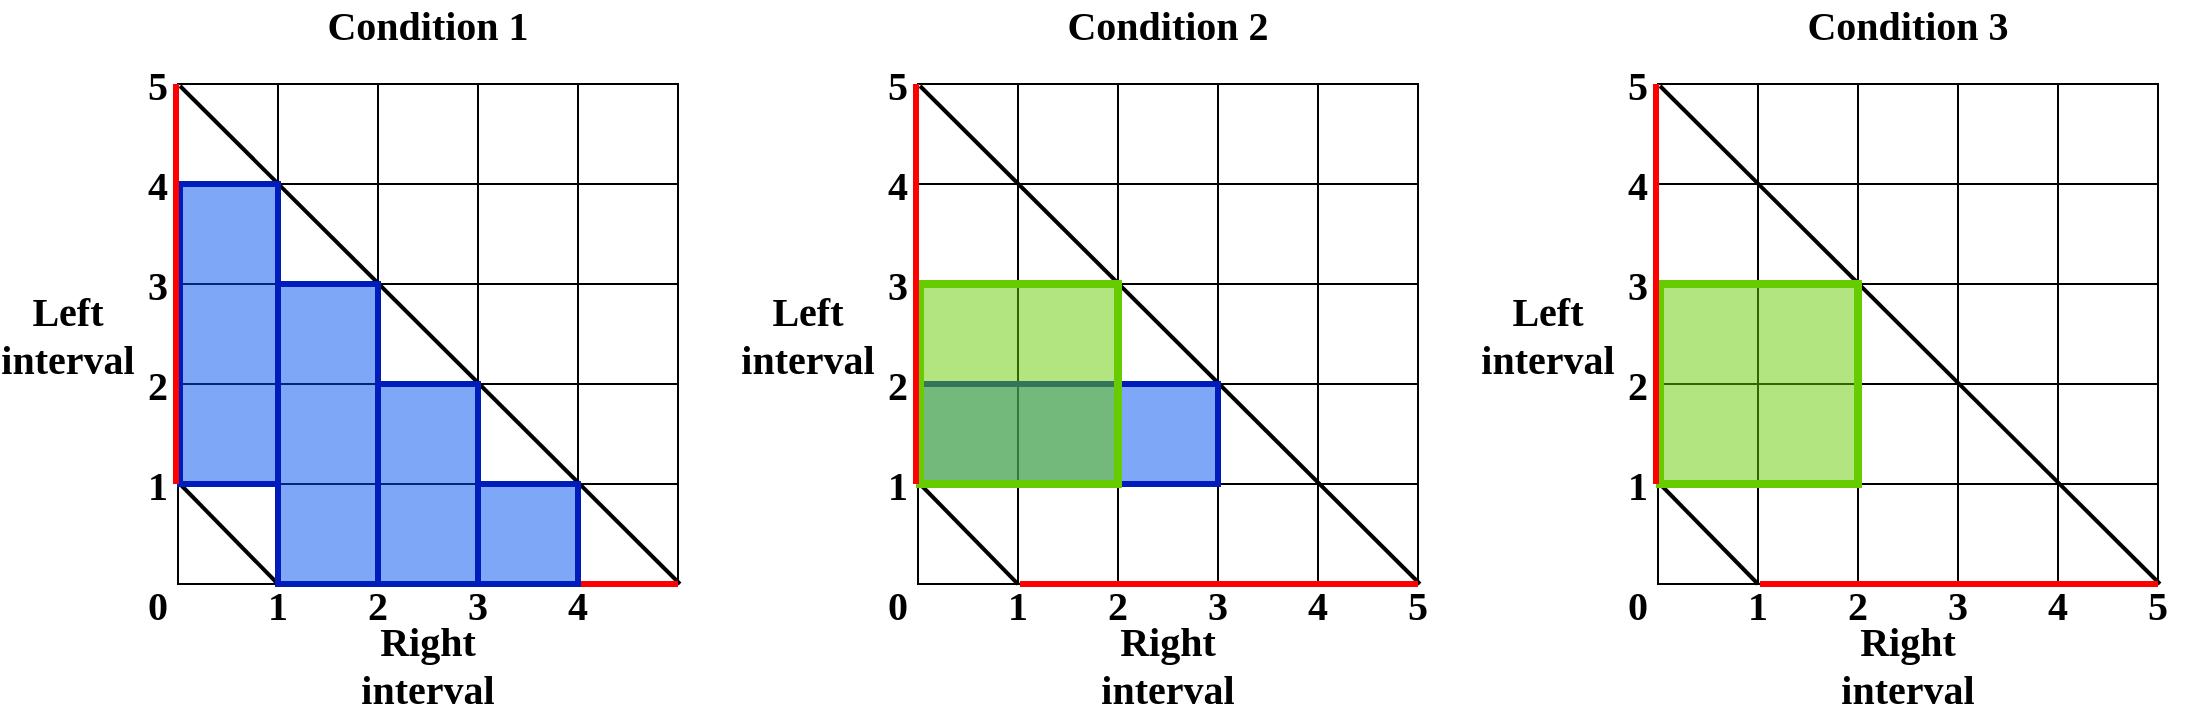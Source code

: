 <mxfile version="14.6.7" type="device"><diagram id="69bF4YYgr3_AeJZpTgYR" name="Page-1"><mxGraphModel dx="1695" dy="393" grid="1" gridSize="10" guides="1" tooltips="1" connect="1" arrows="1" fold="1" page="1" pageScale="1" pageWidth="827" pageHeight="1169" math="0" shadow="0"><root><mxCell id="0"/><mxCell id="1" parent="0"/><mxCell id="L_1iUEADIQfFnMXPriS--51" value="&lt;font style=&quot;font-size: 20px;&quot;&gt;&lt;b style=&quot;font-size: 20px;&quot;&gt;4&lt;/b&gt;&lt;/font&gt;" style="text;html=1;strokeColor=none;fillColor=none;align=center;verticalAlign=middle;whiteSpace=wrap;rounded=0;fontSize=20;fontFamily=Times New Roman;" parent="1" vertex="1"><mxGeometry x="260" y="360" width="40" height="20" as="geometry"/></mxCell><mxCell id="L_1iUEADIQfFnMXPriS--52" value="&lt;font style=&quot;font-size: 20px;&quot;&gt;&lt;b style=&quot;font-size: 20px;&quot;&gt;3&lt;/b&gt;&lt;/font&gt;" style="text;html=1;strokeColor=none;fillColor=none;align=center;verticalAlign=middle;whiteSpace=wrap;rounded=0;fontSize=20;fontFamily=Times New Roman;" parent="1" vertex="1"><mxGeometry x="210" y="360" width="40" height="20" as="geometry"/></mxCell><mxCell id="L_1iUEADIQfFnMXPriS--53" value="&lt;font style=&quot;font-size: 20px;&quot;&gt;&lt;b style=&quot;font-size: 20px;&quot;&gt;5&lt;/b&gt;&lt;/font&gt;" style="text;html=1;strokeColor=none;fillColor=none;align=center;verticalAlign=middle;whiteSpace=wrap;rounded=0;fontSize=20;fontFamily=Times New Roman;" parent="1" vertex="1"><mxGeometry x="50" y="100" width="40" height="20" as="geometry"/></mxCell><mxCell id="L_1iUEADIQfFnMXPriS--54" value="&lt;font style=&quot;font-size: 20px;&quot;&gt;&lt;b style=&quot;font-size: 20px;&quot;&gt;1&lt;/b&gt;&lt;/font&gt;" style="text;html=1;strokeColor=none;fillColor=none;align=center;verticalAlign=middle;whiteSpace=wrap;rounded=0;fontSize=20;fontFamily=Times New Roman;" parent="1" vertex="1"><mxGeometry x="110" y="360" width="40" height="20" as="geometry"/></mxCell><mxCell id="L_1iUEADIQfFnMXPriS--55" value="&lt;font style=&quot;font-size: 20px;&quot;&gt;&lt;b style=&quot;font-size: 20px;&quot;&gt;3&lt;/b&gt;&lt;/font&gt;" style="text;html=1;strokeColor=none;fillColor=none;align=center;verticalAlign=middle;whiteSpace=wrap;rounded=0;fontSize=20;fontFamily=Times New Roman;" parent="1" vertex="1"><mxGeometry x="50" y="200" width="40" height="20" as="geometry"/></mxCell><mxCell id="L_1iUEADIQfFnMXPriS--56" value="&lt;font style=&quot;font-size: 20px;&quot;&gt;&lt;b style=&quot;font-size: 20px;&quot;&gt;2&lt;/b&gt;&lt;/font&gt;" style="text;html=1;strokeColor=none;fillColor=none;align=center;verticalAlign=middle;whiteSpace=wrap;rounded=0;fontSize=20;fontFamily=Times New Roman;" parent="1" vertex="1"><mxGeometry x="50" y="250" width="40" height="20" as="geometry"/></mxCell><mxCell id="L_1iUEADIQfFnMXPriS--57" value="&lt;font style=&quot;font-size: 20px;&quot;&gt;&lt;b style=&quot;font-size: 20px;&quot;&gt;1&lt;/b&gt;&lt;/font&gt;" style="text;html=1;strokeColor=none;fillColor=none;align=center;verticalAlign=middle;whiteSpace=wrap;rounded=0;fontSize=20;fontFamily=Times New Roman;" parent="1" vertex="1"><mxGeometry x="50" y="300" width="40" height="20" as="geometry"/></mxCell><mxCell id="L_1iUEADIQfFnMXPriS--58" value="" style="shape=table;html=1;whiteSpace=wrap;startSize=0;container=1;collapsible=0;childLayout=tableLayout;fontSize=20;fontFamily=Times New Roman;" parent="1" vertex="1"><mxGeometry x="80" y="110" width="250" height="250" as="geometry"/></mxCell><mxCell id="bcIxT98lKln3SvgUtMgR-1" style="shape=partialRectangle;html=1;whiteSpace=wrap;collapsible=0;dropTarget=0;pointerEvents=0;fillColor=none;top=0;left=0;bottom=0;right=0;points=[[0,0.5],[1,0.5]];portConstraint=eastwest;fontSize=20;fontFamily=Times New Roman;" parent="L_1iUEADIQfFnMXPriS--58" vertex="1"><mxGeometry width="250" height="50" as="geometry"/></mxCell><mxCell id="bcIxT98lKln3SvgUtMgR-2" style="shape=partialRectangle;html=1;whiteSpace=wrap;connectable=0;overflow=hidden;fillColor=none;top=0;left=0;bottom=0;right=0;fontSize=20;fontFamily=Times New Roman;" parent="bcIxT98lKln3SvgUtMgR-1" vertex="1"><mxGeometry width="50" height="50" as="geometry"/></mxCell><mxCell id="bcIxT98lKln3SvgUtMgR-3" style="shape=partialRectangle;html=1;whiteSpace=wrap;connectable=0;overflow=hidden;fillColor=none;top=0;left=0;bottom=0;right=0;fontSize=20;fontFamily=Times New Roman;" parent="bcIxT98lKln3SvgUtMgR-1" vertex="1"><mxGeometry x="50" width="50" height="50" as="geometry"/></mxCell><mxCell id="bcIxT98lKln3SvgUtMgR-4" style="shape=partialRectangle;html=1;whiteSpace=wrap;connectable=0;overflow=hidden;fillColor=none;top=0;left=0;bottom=0;right=0;fontSize=20;fontFamily=Times New Roman;" parent="bcIxT98lKln3SvgUtMgR-1" vertex="1"><mxGeometry x="100" width="50" height="50" as="geometry"/></mxCell><mxCell id="bcIxT98lKln3SvgUtMgR-5" style="shape=partialRectangle;html=1;whiteSpace=wrap;connectable=0;overflow=hidden;fillColor=none;top=0;left=0;bottom=0;right=0;fontSize=20;fontFamily=Times New Roman;" parent="bcIxT98lKln3SvgUtMgR-1" vertex="1"><mxGeometry x="150" width="50" height="50" as="geometry"/></mxCell><mxCell id="bcIxT98lKln3SvgUtMgR-6" style="shape=partialRectangle;html=1;whiteSpace=wrap;connectable=0;overflow=hidden;fillColor=none;top=0;left=0;bottom=0;right=0;fontSize=20;fontFamily=Times New Roman;" parent="bcIxT98lKln3SvgUtMgR-1" vertex="1"><mxGeometry x="200" width="50" height="50" as="geometry"/></mxCell><mxCell id="L_1iUEADIQfFnMXPriS--59" style="shape=partialRectangle;html=1;whiteSpace=wrap;collapsible=0;dropTarget=0;pointerEvents=0;fillColor=none;top=0;left=0;bottom=0;right=0;points=[[0,0.5],[1,0.5]];portConstraint=eastwest;fontSize=20;fontFamily=Times New Roman;" parent="L_1iUEADIQfFnMXPriS--58" vertex="1"><mxGeometry y="50" width="250" height="50" as="geometry"/></mxCell><mxCell id="L_1iUEADIQfFnMXPriS--60" style="shape=partialRectangle;html=1;whiteSpace=wrap;connectable=0;overflow=hidden;fillColor=none;top=0;left=0;bottom=0;right=0;fontSize=20;fontFamily=Times New Roman;" parent="L_1iUEADIQfFnMXPriS--59" vertex="1"><mxGeometry width="50" height="50" as="geometry"/></mxCell><mxCell id="L_1iUEADIQfFnMXPriS--61" style="shape=partialRectangle;html=1;whiteSpace=wrap;connectable=0;overflow=hidden;fillColor=none;top=0;left=0;bottom=0;right=0;fontSize=20;fontFamily=Times New Roman;" parent="L_1iUEADIQfFnMXPriS--59" vertex="1"><mxGeometry x="50" width="50" height="50" as="geometry"/></mxCell><mxCell id="L_1iUEADIQfFnMXPriS--62" style="shape=partialRectangle;html=1;whiteSpace=wrap;connectable=0;overflow=hidden;fillColor=none;top=0;left=0;bottom=0;right=0;fontSize=20;fontFamily=Times New Roman;" parent="L_1iUEADIQfFnMXPriS--59" vertex="1"><mxGeometry x="100" width="50" height="50" as="geometry"/></mxCell><mxCell id="L_1iUEADIQfFnMXPriS--63" style="shape=partialRectangle;html=1;whiteSpace=wrap;connectable=0;overflow=hidden;fillColor=none;top=0;left=0;bottom=0;right=0;fontSize=20;fontFamily=Times New Roman;" parent="L_1iUEADIQfFnMXPriS--59" vertex="1"><mxGeometry x="150" width="50" height="50" as="geometry"/></mxCell><mxCell id="bcIxT98lKln3SvgUtMgR-7" style="shape=partialRectangle;html=1;whiteSpace=wrap;connectable=0;overflow=hidden;fillColor=none;top=0;left=0;bottom=0;right=0;fontSize=20;fontFamily=Times New Roman;" parent="L_1iUEADIQfFnMXPriS--59" vertex="1"><mxGeometry x="200" width="50" height="50" as="geometry"/></mxCell><mxCell id="L_1iUEADIQfFnMXPriS--64" style="shape=partialRectangle;html=1;whiteSpace=wrap;collapsible=0;dropTarget=0;pointerEvents=0;fillColor=none;top=0;left=0;bottom=0;right=0;points=[[0,0.5],[1,0.5]];portConstraint=eastwest;fontSize=20;fontFamily=Times New Roman;" parent="L_1iUEADIQfFnMXPriS--58" vertex="1"><mxGeometry y="100" width="250" height="50" as="geometry"/></mxCell><mxCell id="L_1iUEADIQfFnMXPriS--65" style="shape=partialRectangle;html=1;whiteSpace=wrap;connectable=0;overflow=hidden;fillColor=none;top=0;left=0;bottom=0;right=0;fontSize=20;fontFamily=Times New Roman;" parent="L_1iUEADIQfFnMXPriS--64" vertex="1"><mxGeometry width="50" height="50" as="geometry"/></mxCell><mxCell id="L_1iUEADIQfFnMXPriS--66" style="shape=partialRectangle;html=1;whiteSpace=wrap;connectable=0;overflow=hidden;fillColor=none;top=0;left=0;bottom=0;right=0;fontSize=20;fontFamily=Times New Roman;" parent="L_1iUEADIQfFnMXPriS--64" vertex="1"><mxGeometry x="50" width="50" height="50" as="geometry"/></mxCell><mxCell id="L_1iUEADIQfFnMXPriS--67" style="shape=partialRectangle;html=1;whiteSpace=wrap;connectable=0;overflow=hidden;fillColor=none;top=0;left=0;bottom=0;right=0;fontSize=20;fontFamily=Times New Roman;" parent="L_1iUEADIQfFnMXPriS--64" vertex="1"><mxGeometry x="100" width="50" height="50" as="geometry"/></mxCell><mxCell id="L_1iUEADIQfFnMXPriS--68" style="shape=partialRectangle;html=1;whiteSpace=wrap;connectable=0;overflow=hidden;fillColor=none;top=0;left=0;bottom=0;right=0;fontSize=20;fontFamily=Times New Roman;" parent="L_1iUEADIQfFnMXPriS--64" vertex="1"><mxGeometry x="150" width="50" height="50" as="geometry"/></mxCell><mxCell id="bcIxT98lKln3SvgUtMgR-8" style="shape=partialRectangle;html=1;whiteSpace=wrap;connectable=0;overflow=hidden;fillColor=none;top=0;left=0;bottom=0;right=0;fontSize=20;fontFamily=Times New Roman;" parent="L_1iUEADIQfFnMXPriS--64" vertex="1"><mxGeometry x="200" width="50" height="50" as="geometry"/></mxCell><mxCell id="L_1iUEADIQfFnMXPriS--69" value="" style="shape=partialRectangle;html=1;whiteSpace=wrap;collapsible=0;dropTarget=0;pointerEvents=0;fillColor=none;top=0;left=0;bottom=0;right=0;points=[[0,0.5],[1,0.5]];portConstraint=eastwest;fontSize=20;fontFamily=Times New Roman;" parent="L_1iUEADIQfFnMXPriS--58" vertex="1"><mxGeometry y="150" width="250" height="50" as="geometry"/></mxCell><mxCell id="L_1iUEADIQfFnMXPriS--70" value="" style="shape=partialRectangle;html=1;whiteSpace=wrap;connectable=0;overflow=hidden;fillColor=none;top=0;left=0;bottom=0;right=0;fontSize=20;fontFamily=Times New Roman;" parent="L_1iUEADIQfFnMXPriS--69" vertex="1"><mxGeometry width="50" height="50" as="geometry"/></mxCell><mxCell id="L_1iUEADIQfFnMXPriS--71" value="" style="shape=partialRectangle;html=1;whiteSpace=wrap;connectable=0;overflow=hidden;fillColor=none;top=0;left=0;bottom=0;right=0;fontSize=20;fontFamily=Times New Roman;" parent="L_1iUEADIQfFnMXPriS--69" vertex="1"><mxGeometry x="50" width="50" height="50" as="geometry"/></mxCell><mxCell id="L_1iUEADIQfFnMXPriS--72" style="shape=partialRectangle;html=1;whiteSpace=wrap;connectable=0;overflow=hidden;fillColor=none;top=0;left=0;bottom=0;right=0;fontSize=20;fontFamily=Times New Roman;" parent="L_1iUEADIQfFnMXPriS--69" vertex="1"><mxGeometry x="100" width="50" height="50" as="geometry"/></mxCell><mxCell id="L_1iUEADIQfFnMXPriS--73" style="shape=partialRectangle;html=1;whiteSpace=wrap;connectable=0;overflow=hidden;fillColor=none;top=0;left=0;bottom=0;right=0;fontSize=20;fontFamily=Times New Roman;" parent="L_1iUEADIQfFnMXPriS--69" vertex="1"><mxGeometry x="150" width="50" height="50" as="geometry"/></mxCell><mxCell id="bcIxT98lKln3SvgUtMgR-9" style="shape=partialRectangle;html=1;whiteSpace=wrap;connectable=0;overflow=hidden;fillColor=none;top=0;left=0;bottom=0;right=0;fontSize=20;fontFamily=Times New Roman;" parent="L_1iUEADIQfFnMXPriS--69" vertex="1"><mxGeometry x="200" width="50" height="50" as="geometry"/></mxCell><mxCell id="L_1iUEADIQfFnMXPriS--74" value="" style="shape=partialRectangle;html=1;whiteSpace=wrap;collapsible=0;dropTarget=0;pointerEvents=0;fillColor=none;top=0;left=0;bottom=0;right=0;points=[[0,0.5],[1,0.5]];portConstraint=eastwest;fontSize=20;fontFamily=Times New Roman;" parent="L_1iUEADIQfFnMXPriS--58" vertex="1"><mxGeometry y="200" width="250" height="50" as="geometry"/></mxCell><mxCell id="L_1iUEADIQfFnMXPriS--75" value="" style="shape=partialRectangle;html=1;whiteSpace=wrap;connectable=0;overflow=hidden;fillColor=none;top=0;left=0;bottom=0;right=0;fontSize=20;fontFamily=Times New Roman;" parent="L_1iUEADIQfFnMXPriS--74" vertex="1"><mxGeometry width="50" height="50" as="geometry"/></mxCell><mxCell id="L_1iUEADIQfFnMXPriS--76" value="" style="shape=partialRectangle;html=1;whiteSpace=wrap;connectable=0;overflow=hidden;fillColor=none;top=0;left=0;bottom=0;right=0;fontSize=20;fontFamily=Times New Roman;" parent="L_1iUEADIQfFnMXPriS--74" vertex="1"><mxGeometry x="50" width="50" height="50" as="geometry"/></mxCell><mxCell id="L_1iUEADIQfFnMXPriS--77" style="shape=partialRectangle;html=1;whiteSpace=wrap;connectable=0;overflow=hidden;fillColor=none;top=0;left=0;bottom=0;right=0;fontSize=20;fontFamily=Times New Roman;" parent="L_1iUEADIQfFnMXPriS--74" vertex="1"><mxGeometry x="100" width="50" height="50" as="geometry"/></mxCell><mxCell id="L_1iUEADIQfFnMXPriS--78" style="shape=partialRectangle;html=1;whiteSpace=wrap;connectable=0;overflow=hidden;fillColor=none;top=0;left=0;bottom=0;right=0;fontSize=20;fontFamily=Times New Roman;" parent="L_1iUEADIQfFnMXPriS--74" vertex="1"><mxGeometry x="150" width="50" height="50" as="geometry"/></mxCell><mxCell id="bcIxT98lKln3SvgUtMgR-10" style="shape=partialRectangle;html=1;whiteSpace=wrap;connectable=0;overflow=hidden;fillColor=none;top=0;left=0;bottom=0;right=0;fontSize=20;fontFamily=Times New Roman;" parent="L_1iUEADIQfFnMXPriS--74" vertex="1"><mxGeometry x="200" width="50" height="50" as="geometry"/></mxCell><mxCell id="bcIxT98lKln3SvgUtMgR-14" value="" style="endArrow=none;html=1;strokeWidth=2;exitX=0.2;exitY=1;exitDx=0;exitDy=0;exitPerimeter=0;entryX=0.004;entryY=0;entryDx=0;entryDy=0;entryPerimeter=0;fontSize=20;fontFamily=Times New Roman;" parent="L_1iUEADIQfFnMXPriS--58" source="L_1iUEADIQfFnMXPriS--74" target="L_1iUEADIQfFnMXPriS--74" edge="1"><mxGeometry width="50" height="50" relative="1" as="geometry"><mxPoint x="-60" y="150" as="sourcePoint"/><mxPoint y="201" as="targetPoint"/></mxGeometry></mxCell><mxCell id="bcIxT98lKln3SvgUtMgR-15" value="" style="endArrow=none;html=1;strokeWidth=2;exitX=1.004;exitY=1;exitDx=0;exitDy=0;exitPerimeter=0;curved=1;entryX=0.004;entryY=0.02;entryDx=0;entryDy=0;entryPerimeter=0;fontSize=20;fontFamily=Times New Roman;" parent="L_1iUEADIQfFnMXPriS--58" source="L_1iUEADIQfFnMXPriS--74" target="bcIxT98lKln3SvgUtMgR-1" edge="1"><mxGeometry width="50" height="50" relative="1" as="geometry"><mxPoint x="60" y="260" as="sourcePoint"/><mxPoint x="-1" as="targetPoint"/></mxGeometry></mxCell><mxCell id="bcIxT98lKln3SvgUtMgR-17" value="" style="endArrow=none;html=1;strokeWidth=3;entryX=1;entryY=1;entryDx=0;entryDy=0;entryPerimeter=0;fillColor=#e51400;strokeColor=#FF0000;exitX=0.204;exitY=1;exitDx=0;exitDy=0;exitPerimeter=0;fontSize=20;fontFamily=Times New Roman;" parent="L_1iUEADIQfFnMXPriS--58" source="L_1iUEADIQfFnMXPriS--74" target="L_1iUEADIQfFnMXPriS--74" edge="1"><mxGeometry width="50" height="50" relative="1" as="geometry"><mxPoint x="9" y="210" as="sourcePoint"/><mxPoint x="9" y="10" as="targetPoint"/></mxGeometry></mxCell><mxCell id="L_1iUEADIQfFnMXPriS--81" value="&lt;font style=&quot;font-size: 20px;&quot;&gt;&lt;b style=&quot;font-size: 20px;&quot;&gt;4&lt;/b&gt;&lt;/font&gt;" style="text;html=1;strokeColor=none;fillColor=none;align=center;verticalAlign=middle;whiteSpace=wrap;rounded=0;fontSize=20;fontFamily=Times New Roman;" parent="1" vertex="1"><mxGeometry x="50" y="150" width="40" height="20" as="geometry"/></mxCell><mxCell id="L_1iUEADIQfFnMXPriS--82" value="&lt;font style=&quot;font-size: 20px;&quot;&gt;&lt;b style=&quot;font-size: 20px;&quot;&gt;0&lt;/b&gt;&lt;/font&gt;" style="text;html=1;strokeColor=none;fillColor=none;align=center;verticalAlign=middle;whiteSpace=wrap;rounded=0;fontSize=20;fontFamily=Times New Roman;" parent="1" vertex="1"><mxGeometry x="50" y="360" width="40" height="20" as="geometry"/></mxCell><mxCell id="L_1iUEADIQfFnMXPriS--85" value="&lt;font style=&quot;font-size: 20px;&quot;&gt;&lt;b style=&quot;font-size: 20px;&quot;&gt;Left interval&lt;/b&gt;&lt;/font&gt;" style="text;html=1;strokeColor=none;fillColor=none;align=center;verticalAlign=middle;whiteSpace=wrap;rounded=0;fontSize=20;fontFamily=Times New Roman;" parent="1" vertex="1"><mxGeometry y="225" width="50" height="20" as="geometry"/></mxCell><mxCell id="L_1iUEADIQfFnMXPriS--86" value="&lt;font style=&quot;font-size: 20px;&quot;&gt;&lt;b style=&quot;font-size: 20px;&quot;&gt;Right interval&lt;/b&gt;&lt;/font&gt;" style="text;html=1;strokeColor=none;fillColor=none;align=center;verticalAlign=middle;whiteSpace=wrap;rounded=0;fontSize=20;fontFamily=Times New Roman;" parent="1" vertex="1"><mxGeometry x="185" y="390" width="40" height="20" as="geometry"/></mxCell><mxCell id="L_1iUEADIQfFnMXPriS--87" value="&lt;font style=&quot;font-size: 20px;&quot;&gt;&lt;b style=&quot;font-size: 20px;&quot;&gt;Condition 2&lt;br style=&quot;font-size: 20px;&quot;&gt;&lt;/b&gt;&lt;/font&gt;" style="text;html=1;strokeColor=none;fillColor=none;align=center;verticalAlign=middle;whiteSpace=wrap;rounded=0;fontSize=20;fontFamily=Times New Roman;" parent="1" vertex="1"><mxGeometry x="85" y="70" width="240" height="20" as="geometry"/></mxCell><mxCell id="L_1iUEADIQfFnMXPriS--125" value="" style="rounded=0;whiteSpace=wrap;html=1;fontSize=20;fontColor=#ffffff;strokeColor=#001DBC;sketch=0;strokeWidth=3;perimeterSpacing=1;fillOpacity=50;fillColor=#0050ef;fontFamily=Times New Roman;" parent="1" vertex="1"><mxGeometry x="81" y="260" width="149" height="50" as="geometry"/></mxCell><mxCell id="Oma9WWA7Hbg4_ETCBHO0-1" value="" style="rounded=0;whiteSpace=wrap;html=1;fontSize=20;fillColor=#66CC00;strokeColor=#66CC00;glass=0;shadow=0;sketch=0;strokeOpacity=100;fillOpacity=50;strokeWidth=4;fontFamily=Times New Roman;" parent="1" vertex="1"><mxGeometry x="81" y="210" width="99" height="100" as="geometry"/></mxCell><mxCell id="bcIxT98lKln3SvgUtMgR-12" value="&lt;font style=&quot;font-size: 20px;&quot;&gt;&lt;b style=&quot;font-size: 20px;&quot;&gt;5&lt;/b&gt;&lt;/font&gt;" style="text;html=1;strokeColor=none;fillColor=none;align=center;verticalAlign=middle;whiteSpace=wrap;rounded=0;fontSize=20;fontFamily=Times New Roman;" parent="1" vertex="1"><mxGeometry x="310" y="360" width="40" height="20" as="geometry"/></mxCell><mxCell id="bcIxT98lKln3SvgUtMgR-13" value="&lt;font style=&quot;font-size: 20px;&quot;&gt;&lt;b style=&quot;font-size: 20px;&quot;&gt;2&lt;br style=&quot;font-size: 20px;&quot;&gt;&lt;/b&gt;&lt;/font&gt;" style="text;html=1;strokeColor=none;fillColor=none;align=center;verticalAlign=middle;whiteSpace=wrap;rounded=0;fontSize=20;fontFamily=Times New Roman;" parent="1" vertex="1"><mxGeometry x="160" y="360" width="40" height="20" as="geometry"/></mxCell><mxCell id="bcIxT98lKln3SvgUtMgR-16" value="" style="endArrow=none;html=1;strokeWidth=3;entryX=-0.004;entryY=0;entryDx=0;entryDy=0;entryPerimeter=0;fillColor=#e51400;strokeColor=#FF0000;fontSize=20;fontFamily=Times New Roman;" parent="1" target="bcIxT98lKln3SvgUtMgR-1" edge="1"><mxGeometry width="50" height="50" relative="1" as="geometry"><mxPoint x="79" y="310" as="sourcePoint"/><mxPoint x="91" y="320" as="targetPoint"/></mxGeometry></mxCell><mxCell id="bcIxT98lKln3SvgUtMgR-71" value="&lt;font style=&quot;font-size: 20px;&quot;&gt;&lt;b style=&quot;font-size: 20px;&quot;&gt;4&lt;/b&gt;&lt;/font&gt;" style="text;html=1;strokeColor=none;fillColor=none;align=center;verticalAlign=middle;whiteSpace=wrap;rounded=0;fontSize=20;fontFamily=Times New Roman;" parent="1" vertex="1"><mxGeometry x="630" y="360" width="40" height="20" as="geometry"/></mxCell><mxCell id="bcIxT98lKln3SvgUtMgR-72" value="&lt;font style=&quot;font-size: 20px;&quot;&gt;&lt;b style=&quot;font-size: 20px;&quot;&gt;3&lt;/b&gt;&lt;/font&gt;" style="text;html=1;strokeColor=none;fillColor=none;align=center;verticalAlign=middle;whiteSpace=wrap;rounded=0;fontSize=20;fontFamily=Times New Roman;" parent="1" vertex="1"><mxGeometry x="580" y="360" width="40" height="20" as="geometry"/></mxCell><mxCell id="bcIxT98lKln3SvgUtMgR-73" value="&lt;font style=&quot;font-size: 20px;&quot;&gt;&lt;b style=&quot;font-size: 20px;&quot;&gt;5&lt;/b&gt;&lt;/font&gt;" style="text;html=1;strokeColor=none;fillColor=none;align=center;verticalAlign=middle;whiteSpace=wrap;rounded=0;fontSize=20;fontFamily=Times New Roman;" parent="1" vertex="1"><mxGeometry x="420" y="100" width="40" height="20" as="geometry"/></mxCell><mxCell id="bcIxT98lKln3SvgUtMgR-74" value="&lt;font style=&quot;font-size: 20px;&quot;&gt;&lt;b style=&quot;font-size: 20px;&quot;&gt;1&lt;/b&gt;&lt;/font&gt;" style="text;html=1;strokeColor=none;fillColor=none;align=center;verticalAlign=middle;whiteSpace=wrap;rounded=0;fontSize=20;fontFamily=Times New Roman;" parent="1" vertex="1"><mxGeometry x="480" y="360" width="40" height="20" as="geometry"/></mxCell><mxCell id="bcIxT98lKln3SvgUtMgR-75" value="&lt;font style=&quot;font-size: 20px;&quot;&gt;&lt;b style=&quot;font-size: 20px;&quot;&gt;3&lt;/b&gt;&lt;/font&gt;" style="text;html=1;strokeColor=none;fillColor=none;align=center;verticalAlign=middle;whiteSpace=wrap;rounded=0;fontSize=20;fontFamily=Times New Roman;" parent="1" vertex="1"><mxGeometry x="420" y="200" width="40" height="20" as="geometry"/></mxCell><mxCell id="bcIxT98lKln3SvgUtMgR-76" value="&lt;font style=&quot;font-size: 20px;&quot;&gt;&lt;b style=&quot;font-size: 20px;&quot;&gt;2&lt;/b&gt;&lt;/font&gt;" style="text;html=1;strokeColor=none;fillColor=none;align=center;verticalAlign=middle;whiteSpace=wrap;rounded=0;fontSize=20;fontFamily=Times New Roman;" parent="1" vertex="1"><mxGeometry x="420" y="250" width="40" height="20" as="geometry"/></mxCell><mxCell id="bcIxT98lKln3SvgUtMgR-77" value="&lt;font style=&quot;font-size: 20px;&quot;&gt;&lt;b style=&quot;font-size: 20px;&quot;&gt;1&lt;/b&gt;&lt;/font&gt;" style="text;html=1;strokeColor=none;fillColor=none;align=center;verticalAlign=middle;whiteSpace=wrap;rounded=0;fontSize=20;fontFamily=Times New Roman;" parent="1" vertex="1"><mxGeometry x="420" y="300" width="40" height="20" as="geometry"/></mxCell><mxCell id="bcIxT98lKln3SvgUtMgR-78" value="" style="shape=table;html=1;whiteSpace=wrap;startSize=0;container=1;collapsible=0;childLayout=tableLayout;fontSize=20;fontFamily=Times New Roman;" parent="1" vertex="1"><mxGeometry x="450" y="110" width="250" height="250" as="geometry"/></mxCell><mxCell id="bcIxT98lKln3SvgUtMgR-79" style="shape=partialRectangle;html=1;whiteSpace=wrap;collapsible=0;dropTarget=0;pointerEvents=0;fillColor=none;top=0;left=0;bottom=0;right=0;points=[[0,0.5],[1,0.5]];portConstraint=eastwest;fontSize=20;fontFamily=Times New Roman;" parent="bcIxT98lKln3SvgUtMgR-78" vertex="1"><mxGeometry width="250" height="50" as="geometry"/></mxCell><mxCell id="bcIxT98lKln3SvgUtMgR-80" style="shape=partialRectangle;html=1;whiteSpace=wrap;connectable=0;overflow=hidden;fillColor=none;top=0;left=0;bottom=0;right=0;fontSize=20;fontFamily=Times New Roman;" parent="bcIxT98lKln3SvgUtMgR-79" vertex="1"><mxGeometry width="50" height="50" as="geometry"/></mxCell><mxCell id="bcIxT98lKln3SvgUtMgR-81" style="shape=partialRectangle;html=1;whiteSpace=wrap;connectable=0;overflow=hidden;fillColor=none;top=0;left=0;bottom=0;right=0;fontSize=20;fontFamily=Times New Roman;" parent="bcIxT98lKln3SvgUtMgR-79" vertex="1"><mxGeometry x="50" width="50" height="50" as="geometry"/></mxCell><mxCell id="bcIxT98lKln3SvgUtMgR-82" style="shape=partialRectangle;html=1;whiteSpace=wrap;connectable=0;overflow=hidden;fillColor=none;top=0;left=0;bottom=0;right=0;fontSize=20;fontFamily=Times New Roman;" parent="bcIxT98lKln3SvgUtMgR-79" vertex="1"><mxGeometry x="100" width="50" height="50" as="geometry"/></mxCell><mxCell id="bcIxT98lKln3SvgUtMgR-83" style="shape=partialRectangle;html=1;whiteSpace=wrap;connectable=0;overflow=hidden;fillColor=none;top=0;left=0;bottom=0;right=0;fontSize=20;fontFamily=Times New Roman;" parent="bcIxT98lKln3SvgUtMgR-79" vertex="1"><mxGeometry x="150" width="50" height="50" as="geometry"/></mxCell><mxCell id="bcIxT98lKln3SvgUtMgR-84" style="shape=partialRectangle;html=1;whiteSpace=wrap;connectable=0;overflow=hidden;fillColor=none;top=0;left=0;bottom=0;right=0;fontSize=20;fontFamily=Times New Roman;" parent="bcIxT98lKln3SvgUtMgR-79" vertex="1"><mxGeometry x="200" width="50" height="50" as="geometry"/></mxCell><mxCell id="bcIxT98lKln3SvgUtMgR-85" style="shape=partialRectangle;html=1;whiteSpace=wrap;collapsible=0;dropTarget=0;pointerEvents=0;fillColor=none;top=0;left=0;bottom=0;right=0;points=[[0,0.5],[1,0.5]];portConstraint=eastwest;fontSize=20;fontFamily=Times New Roman;" parent="bcIxT98lKln3SvgUtMgR-78" vertex="1"><mxGeometry y="50" width="250" height="50" as="geometry"/></mxCell><mxCell id="bcIxT98lKln3SvgUtMgR-86" style="shape=partialRectangle;html=1;whiteSpace=wrap;connectable=0;overflow=hidden;fillColor=none;top=0;left=0;bottom=0;right=0;fontSize=20;fontFamily=Times New Roman;" parent="bcIxT98lKln3SvgUtMgR-85" vertex="1"><mxGeometry width="50" height="50" as="geometry"/></mxCell><mxCell id="bcIxT98lKln3SvgUtMgR-87" style="shape=partialRectangle;html=1;whiteSpace=wrap;connectable=0;overflow=hidden;fillColor=none;top=0;left=0;bottom=0;right=0;fontSize=20;fontFamily=Times New Roman;" parent="bcIxT98lKln3SvgUtMgR-85" vertex="1"><mxGeometry x="50" width="50" height="50" as="geometry"/></mxCell><mxCell id="bcIxT98lKln3SvgUtMgR-88" style="shape=partialRectangle;html=1;whiteSpace=wrap;connectable=0;overflow=hidden;fillColor=none;top=0;left=0;bottom=0;right=0;fontSize=20;fontFamily=Times New Roman;" parent="bcIxT98lKln3SvgUtMgR-85" vertex="1"><mxGeometry x="100" width="50" height="50" as="geometry"/></mxCell><mxCell id="bcIxT98lKln3SvgUtMgR-89" style="shape=partialRectangle;html=1;whiteSpace=wrap;connectable=0;overflow=hidden;fillColor=none;top=0;left=0;bottom=0;right=0;fontSize=20;fontFamily=Times New Roman;" parent="bcIxT98lKln3SvgUtMgR-85" vertex="1"><mxGeometry x="150" width="50" height="50" as="geometry"/></mxCell><mxCell id="bcIxT98lKln3SvgUtMgR-90" style="shape=partialRectangle;html=1;whiteSpace=wrap;connectable=0;overflow=hidden;fillColor=none;top=0;left=0;bottom=0;right=0;fontSize=20;fontFamily=Times New Roman;" parent="bcIxT98lKln3SvgUtMgR-85" vertex="1"><mxGeometry x="200" width="50" height="50" as="geometry"/></mxCell><mxCell id="bcIxT98lKln3SvgUtMgR-91" style="shape=partialRectangle;html=1;whiteSpace=wrap;collapsible=0;dropTarget=0;pointerEvents=0;fillColor=none;top=0;left=0;bottom=0;right=0;points=[[0,0.5],[1,0.5]];portConstraint=eastwest;fontSize=20;fontFamily=Times New Roman;" parent="bcIxT98lKln3SvgUtMgR-78" vertex="1"><mxGeometry y="100" width="250" height="50" as="geometry"/></mxCell><mxCell id="bcIxT98lKln3SvgUtMgR-92" style="shape=partialRectangle;html=1;whiteSpace=wrap;connectable=0;overflow=hidden;fillColor=none;top=0;left=0;bottom=0;right=0;fontSize=20;fontFamily=Times New Roman;" parent="bcIxT98lKln3SvgUtMgR-91" vertex="1"><mxGeometry width="50" height="50" as="geometry"/></mxCell><mxCell id="bcIxT98lKln3SvgUtMgR-93" style="shape=partialRectangle;html=1;whiteSpace=wrap;connectable=0;overflow=hidden;fillColor=none;top=0;left=0;bottom=0;right=0;fontSize=20;fontFamily=Times New Roman;" parent="bcIxT98lKln3SvgUtMgR-91" vertex="1"><mxGeometry x="50" width="50" height="50" as="geometry"/></mxCell><mxCell id="bcIxT98lKln3SvgUtMgR-94" style="shape=partialRectangle;html=1;whiteSpace=wrap;connectable=0;overflow=hidden;fillColor=none;top=0;left=0;bottom=0;right=0;fontSize=20;fontFamily=Times New Roman;" parent="bcIxT98lKln3SvgUtMgR-91" vertex="1"><mxGeometry x="100" width="50" height="50" as="geometry"/></mxCell><mxCell id="bcIxT98lKln3SvgUtMgR-95" style="shape=partialRectangle;html=1;whiteSpace=wrap;connectable=0;overflow=hidden;fillColor=none;top=0;left=0;bottom=0;right=0;fontSize=20;fontFamily=Times New Roman;" parent="bcIxT98lKln3SvgUtMgR-91" vertex="1"><mxGeometry x="150" width="50" height="50" as="geometry"/></mxCell><mxCell id="bcIxT98lKln3SvgUtMgR-96" style="shape=partialRectangle;html=1;whiteSpace=wrap;connectable=0;overflow=hidden;fillColor=none;top=0;left=0;bottom=0;right=0;fontSize=20;fontFamily=Times New Roman;" parent="bcIxT98lKln3SvgUtMgR-91" vertex="1"><mxGeometry x="200" width="50" height="50" as="geometry"/></mxCell><mxCell id="bcIxT98lKln3SvgUtMgR-97" value="" style="shape=partialRectangle;html=1;whiteSpace=wrap;collapsible=0;dropTarget=0;pointerEvents=0;fillColor=none;top=0;left=0;bottom=0;right=0;points=[[0,0.5],[1,0.5]];portConstraint=eastwest;fontSize=20;fontFamily=Times New Roman;" parent="bcIxT98lKln3SvgUtMgR-78" vertex="1"><mxGeometry y="150" width="250" height="50" as="geometry"/></mxCell><mxCell id="bcIxT98lKln3SvgUtMgR-98" value="" style="shape=partialRectangle;html=1;whiteSpace=wrap;connectable=0;overflow=hidden;fillColor=none;top=0;left=0;bottom=0;right=0;fontSize=20;fontFamily=Times New Roman;" parent="bcIxT98lKln3SvgUtMgR-97" vertex="1"><mxGeometry width="50" height="50" as="geometry"/></mxCell><mxCell id="bcIxT98lKln3SvgUtMgR-99" value="" style="shape=partialRectangle;html=1;whiteSpace=wrap;connectable=0;overflow=hidden;fillColor=none;top=0;left=0;bottom=0;right=0;fontSize=20;fontFamily=Times New Roman;" parent="bcIxT98lKln3SvgUtMgR-97" vertex="1"><mxGeometry x="50" width="50" height="50" as="geometry"/></mxCell><mxCell id="bcIxT98lKln3SvgUtMgR-100" style="shape=partialRectangle;html=1;whiteSpace=wrap;connectable=0;overflow=hidden;fillColor=none;top=0;left=0;bottom=0;right=0;fontSize=20;fontFamily=Times New Roman;" parent="bcIxT98lKln3SvgUtMgR-97" vertex="1"><mxGeometry x="100" width="50" height="50" as="geometry"/></mxCell><mxCell id="bcIxT98lKln3SvgUtMgR-101" style="shape=partialRectangle;html=1;whiteSpace=wrap;connectable=0;overflow=hidden;fillColor=none;top=0;left=0;bottom=0;right=0;fontSize=20;fontFamily=Times New Roman;" parent="bcIxT98lKln3SvgUtMgR-97" vertex="1"><mxGeometry x="150" width="50" height="50" as="geometry"/></mxCell><mxCell id="bcIxT98lKln3SvgUtMgR-102" style="shape=partialRectangle;html=1;whiteSpace=wrap;connectable=0;overflow=hidden;fillColor=none;top=0;left=0;bottom=0;right=0;fontSize=20;fontFamily=Times New Roman;" parent="bcIxT98lKln3SvgUtMgR-97" vertex="1"><mxGeometry x="200" width="50" height="50" as="geometry"/></mxCell><mxCell id="bcIxT98lKln3SvgUtMgR-103" value="" style="shape=partialRectangle;html=1;whiteSpace=wrap;collapsible=0;dropTarget=0;pointerEvents=0;fillColor=none;top=0;left=0;bottom=0;right=0;points=[[0,0.5],[1,0.5]];portConstraint=eastwest;fontSize=20;fontFamily=Times New Roman;" parent="bcIxT98lKln3SvgUtMgR-78" vertex="1"><mxGeometry y="200" width="250" height="50" as="geometry"/></mxCell><mxCell id="bcIxT98lKln3SvgUtMgR-104" value="" style="shape=partialRectangle;html=1;whiteSpace=wrap;connectable=0;overflow=hidden;fillColor=none;top=0;left=0;bottom=0;right=0;fontSize=20;fontFamily=Times New Roman;" parent="bcIxT98lKln3SvgUtMgR-103" vertex="1"><mxGeometry width="50" height="50" as="geometry"/></mxCell><mxCell id="bcIxT98lKln3SvgUtMgR-105" value="" style="shape=partialRectangle;html=1;whiteSpace=wrap;connectable=0;overflow=hidden;fillColor=none;top=0;left=0;bottom=0;right=0;fontSize=20;fontFamily=Times New Roman;" parent="bcIxT98lKln3SvgUtMgR-103" vertex="1"><mxGeometry x="50" width="50" height="50" as="geometry"/></mxCell><mxCell id="bcIxT98lKln3SvgUtMgR-106" style="shape=partialRectangle;html=1;whiteSpace=wrap;connectable=0;overflow=hidden;fillColor=none;top=0;left=0;bottom=0;right=0;fontSize=20;fontFamily=Times New Roman;" parent="bcIxT98lKln3SvgUtMgR-103" vertex="1"><mxGeometry x="100" width="50" height="50" as="geometry"/></mxCell><mxCell id="bcIxT98lKln3SvgUtMgR-107" style="shape=partialRectangle;html=1;whiteSpace=wrap;connectable=0;overflow=hidden;fillColor=none;top=0;left=0;bottom=0;right=0;fontSize=20;fontFamily=Times New Roman;" parent="bcIxT98lKln3SvgUtMgR-103" vertex="1"><mxGeometry x="150" width="50" height="50" as="geometry"/></mxCell><mxCell id="bcIxT98lKln3SvgUtMgR-108" style="shape=partialRectangle;html=1;whiteSpace=wrap;connectable=0;overflow=hidden;fillColor=none;top=0;left=0;bottom=0;right=0;fontSize=20;fontFamily=Times New Roman;" parent="bcIxT98lKln3SvgUtMgR-103" vertex="1"><mxGeometry x="200" width="50" height="50" as="geometry"/></mxCell><mxCell id="bcIxT98lKln3SvgUtMgR-109" value="" style="endArrow=none;html=1;strokeWidth=2;exitX=0.2;exitY=1;exitDx=0;exitDy=0;exitPerimeter=0;entryX=0.004;entryY=0;entryDx=0;entryDy=0;entryPerimeter=0;fontSize=20;fontFamily=Times New Roman;" parent="bcIxT98lKln3SvgUtMgR-78" source="bcIxT98lKln3SvgUtMgR-103" target="bcIxT98lKln3SvgUtMgR-103" edge="1"><mxGeometry width="50" height="50" relative="1" as="geometry"><mxPoint x="-60" y="150" as="sourcePoint"/><mxPoint y="201" as="targetPoint"/></mxGeometry></mxCell><mxCell id="bcIxT98lKln3SvgUtMgR-110" value="" style="endArrow=none;html=1;strokeWidth=2;exitX=1.004;exitY=1;exitDx=0;exitDy=0;exitPerimeter=0;curved=1;entryX=0.004;entryY=0.02;entryDx=0;entryDy=0;entryPerimeter=0;fontSize=20;fontFamily=Times New Roman;" parent="bcIxT98lKln3SvgUtMgR-78" source="bcIxT98lKln3SvgUtMgR-103" target="bcIxT98lKln3SvgUtMgR-79" edge="1"><mxGeometry width="50" height="50" relative="1" as="geometry"><mxPoint x="60" y="260" as="sourcePoint"/><mxPoint x="-1" as="targetPoint"/></mxGeometry></mxCell><mxCell id="bcIxT98lKln3SvgUtMgR-111" value="" style="endArrow=none;html=1;strokeWidth=3;entryX=1;entryY=1;entryDx=0;entryDy=0;entryPerimeter=0;fillColor=#e51400;strokeColor=#FF0000;exitX=0.204;exitY=1;exitDx=0;exitDy=0;exitPerimeter=0;fontSize=20;fontFamily=Times New Roman;" parent="bcIxT98lKln3SvgUtMgR-78" source="bcIxT98lKln3SvgUtMgR-103" target="bcIxT98lKln3SvgUtMgR-103" edge="1"><mxGeometry width="50" height="50" relative="1" as="geometry"><mxPoint x="9" y="210" as="sourcePoint"/><mxPoint x="9" y="10" as="targetPoint"/></mxGeometry></mxCell><mxCell id="bcIxT98lKln3SvgUtMgR-112" value="&lt;font style=&quot;font-size: 20px;&quot;&gt;&lt;b style=&quot;font-size: 20px;&quot;&gt;4&lt;/b&gt;&lt;/font&gt;" style="text;html=1;strokeColor=none;fillColor=none;align=center;verticalAlign=middle;whiteSpace=wrap;rounded=0;fontSize=20;fontFamily=Times New Roman;" parent="1" vertex="1"><mxGeometry x="420" y="150" width="40" height="20" as="geometry"/></mxCell><mxCell id="bcIxT98lKln3SvgUtMgR-113" value="&lt;font style=&quot;font-size: 20px;&quot;&gt;&lt;b style=&quot;font-size: 20px;&quot;&gt;0&lt;/b&gt;&lt;/font&gt;" style="text;html=1;strokeColor=none;fillColor=none;align=center;verticalAlign=middle;whiteSpace=wrap;rounded=0;fontSize=20;fontFamily=Times New Roman;" parent="1" vertex="1"><mxGeometry x="420" y="360" width="40" height="20" as="geometry"/></mxCell><mxCell id="bcIxT98lKln3SvgUtMgR-114" value="&lt;font style=&quot;font-size: 20px;&quot;&gt;&lt;b style=&quot;font-size: 20px;&quot;&gt;Left interval&lt;/b&gt;&lt;/font&gt;" style="text;html=1;strokeColor=none;fillColor=none;align=center;verticalAlign=middle;whiteSpace=wrap;rounded=0;fontSize=20;fontFamily=Times New Roman;" parent="1" vertex="1"><mxGeometry x="370" y="225" width="50" height="20" as="geometry"/></mxCell><mxCell id="bcIxT98lKln3SvgUtMgR-115" value="&lt;font style=&quot;font-size: 20px;&quot;&gt;&lt;b style=&quot;font-size: 20px;&quot;&gt;Right interval&lt;/b&gt;&lt;/font&gt;" style="text;html=1;strokeColor=none;fillColor=none;align=center;verticalAlign=middle;whiteSpace=wrap;rounded=0;fontSize=20;fontFamily=Times New Roman;" parent="1" vertex="1"><mxGeometry x="555" y="390" width="40" height="20" as="geometry"/></mxCell><mxCell id="bcIxT98lKln3SvgUtMgR-116" value="&lt;font style=&quot;font-size: 20px;&quot;&gt;&lt;b style=&quot;font-size: 20px;&quot;&gt;Condition 3&lt;br style=&quot;font-size: 20px;&quot;&gt;&lt;/b&gt;&lt;/font&gt;" style="text;html=1;strokeColor=none;fillColor=none;align=center;verticalAlign=middle;whiteSpace=wrap;rounded=0;fontSize=20;fontFamily=Times New Roman;" parent="1" vertex="1"><mxGeometry x="455" y="70" width="240" height="20" as="geometry"/></mxCell><mxCell id="bcIxT98lKln3SvgUtMgR-117" value="" style="rounded=0;whiteSpace=wrap;html=1;fontSize=20;fillColor=#66CC00;strokeColor=#66CC00;glass=0;shadow=0;sketch=0;strokeOpacity=100;fillOpacity=50;strokeWidth=4;fontFamily=Times New Roman;" parent="1" vertex="1"><mxGeometry x="451" y="210" width="99" height="100" as="geometry"/></mxCell><mxCell id="bcIxT98lKln3SvgUtMgR-118" value="&lt;font style=&quot;font-size: 20px;&quot;&gt;&lt;b style=&quot;font-size: 20px;&quot;&gt;5&lt;/b&gt;&lt;/font&gt;" style="text;html=1;strokeColor=none;fillColor=none;align=center;verticalAlign=middle;whiteSpace=wrap;rounded=0;fontSize=20;fontFamily=Times New Roman;" parent="1" vertex="1"><mxGeometry x="680" y="360" width="40" height="20" as="geometry"/></mxCell><mxCell id="bcIxT98lKln3SvgUtMgR-119" value="&lt;font style=&quot;font-size: 20px;&quot;&gt;&lt;b style=&quot;font-size: 20px;&quot;&gt;2&lt;br style=&quot;font-size: 20px;&quot;&gt;&lt;/b&gt;&lt;/font&gt;" style="text;html=1;strokeColor=none;fillColor=none;align=center;verticalAlign=middle;whiteSpace=wrap;rounded=0;fontSize=20;fontFamily=Times New Roman;" parent="1" vertex="1"><mxGeometry x="530" y="360" width="40" height="20" as="geometry"/></mxCell><mxCell id="bcIxT98lKln3SvgUtMgR-120" value="" style="endArrow=none;html=1;strokeWidth=3;entryX=-0.004;entryY=0;entryDx=0;entryDy=0;entryPerimeter=0;fillColor=#e51400;strokeColor=#FF0000;fontSize=20;fontFamily=Times New Roman;" parent="1" target="bcIxT98lKln3SvgUtMgR-79" edge="1"><mxGeometry width="50" height="50" relative="1" as="geometry"><mxPoint x="449" y="310" as="sourcePoint"/><mxPoint x="461" y="320" as="targetPoint"/></mxGeometry></mxCell><mxCell id="ev-aRT0WGuso4bJAYbXK-1" value="&lt;font style=&quot;font-size: 20px;&quot;&gt;&lt;b style=&quot;font-size: 20px;&quot;&gt;4&lt;/b&gt;&lt;/font&gt;" style="text;html=1;strokeColor=none;fillColor=none;align=center;verticalAlign=middle;whiteSpace=wrap;rounded=0;fontSize=20;fontFamily=Times New Roman;" parent="1" vertex="1"><mxGeometry x="-110" y="360" width="40" height="20" as="geometry"/></mxCell><mxCell id="ev-aRT0WGuso4bJAYbXK-2" value="&lt;font style=&quot;font-size: 20px;&quot;&gt;&lt;b style=&quot;font-size: 20px;&quot;&gt;3&lt;/b&gt;&lt;/font&gt;" style="text;html=1;strokeColor=none;fillColor=none;align=center;verticalAlign=middle;whiteSpace=wrap;rounded=0;fontSize=20;fontFamily=Times New Roman;" parent="1" vertex="1"><mxGeometry x="-160" y="360" width="40" height="20" as="geometry"/></mxCell><mxCell id="ev-aRT0WGuso4bJAYbXK-3" value="&lt;font style=&quot;font-size: 20px;&quot;&gt;&lt;b style=&quot;font-size: 20px;&quot;&gt;5&lt;/b&gt;&lt;/font&gt;" style="text;html=1;strokeColor=none;fillColor=none;align=center;verticalAlign=middle;whiteSpace=wrap;rounded=0;fontSize=20;fontFamily=Times New Roman;" parent="1" vertex="1"><mxGeometry x="-320" y="100" width="40" height="20" as="geometry"/></mxCell><mxCell id="ev-aRT0WGuso4bJAYbXK-4" value="&lt;font style=&quot;font-size: 20px;&quot;&gt;&lt;b style=&quot;font-size: 20px;&quot;&gt;1&lt;/b&gt;&lt;/font&gt;" style="text;html=1;strokeColor=none;fillColor=none;align=center;verticalAlign=middle;whiteSpace=wrap;rounded=0;fontSize=20;fontFamily=Times New Roman;" parent="1" vertex="1"><mxGeometry x="-260" y="360" width="40" height="20" as="geometry"/></mxCell><mxCell id="ev-aRT0WGuso4bJAYbXK-5" value="&lt;font style=&quot;font-size: 20px;&quot;&gt;&lt;b style=&quot;font-size: 20px;&quot;&gt;3&lt;/b&gt;&lt;/font&gt;" style="text;html=1;strokeColor=none;fillColor=none;align=center;verticalAlign=middle;whiteSpace=wrap;rounded=0;fontSize=20;fontFamily=Times New Roman;" parent="1" vertex="1"><mxGeometry x="-320" y="200" width="40" height="20" as="geometry"/></mxCell><mxCell id="ev-aRT0WGuso4bJAYbXK-6" value="&lt;font style=&quot;font-size: 20px;&quot;&gt;&lt;b style=&quot;font-size: 20px;&quot;&gt;2&lt;/b&gt;&lt;/font&gt;" style="text;html=1;strokeColor=none;fillColor=none;align=center;verticalAlign=middle;whiteSpace=wrap;rounded=0;fontSize=20;fontFamily=Times New Roman;" parent="1" vertex="1"><mxGeometry x="-320" y="250" width="40" height="20" as="geometry"/></mxCell><mxCell id="ev-aRT0WGuso4bJAYbXK-7" value="&lt;font style=&quot;font-size: 20px;&quot;&gt;&lt;b style=&quot;font-size: 20px;&quot;&gt;1&lt;/b&gt;&lt;/font&gt;" style="text;html=1;strokeColor=none;fillColor=none;align=center;verticalAlign=middle;whiteSpace=wrap;rounded=0;fontSize=20;fontFamily=Times New Roman;" parent="1" vertex="1"><mxGeometry x="-320" y="300" width="40" height="20" as="geometry"/></mxCell><mxCell id="ev-aRT0WGuso4bJAYbXK-8" value="" style="shape=table;html=1;whiteSpace=wrap;startSize=0;container=1;collapsible=0;childLayout=tableLayout;fontSize=20;fontFamily=Times New Roman;" parent="1" vertex="1"><mxGeometry x="-290" y="110" width="250" height="250" as="geometry"/></mxCell><mxCell id="ev-aRT0WGuso4bJAYbXK-9" style="shape=partialRectangle;html=1;whiteSpace=wrap;collapsible=0;dropTarget=0;pointerEvents=0;fillColor=none;top=0;left=0;bottom=0;right=0;points=[[0,0.5],[1,0.5]];portConstraint=eastwest;fontSize=20;fontFamily=Times New Roman;" parent="ev-aRT0WGuso4bJAYbXK-8" vertex="1"><mxGeometry width="250" height="50" as="geometry"/></mxCell><mxCell id="ev-aRT0WGuso4bJAYbXK-10" style="shape=partialRectangle;html=1;whiteSpace=wrap;connectable=0;overflow=hidden;fillColor=none;top=0;left=0;bottom=0;right=0;fontSize=20;fontFamily=Times New Roman;" parent="ev-aRT0WGuso4bJAYbXK-9" vertex="1"><mxGeometry width="50" height="50" as="geometry"/></mxCell><mxCell id="ev-aRT0WGuso4bJAYbXK-11" style="shape=partialRectangle;html=1;whiteSpace=wrap;connectable=0;overflow=hidden;fillColor=none;top=0;left=0;bottom=0;right=0;fontSize=20;fontFamily=Times New Roman;" parent="ev-aRT0WGuso4bJAYbXK-9" vertex="1"><mxGeometry x="50" width="50" height="50" as="geometry"/></mxCell><mxCell id="ev-aRT0WGuso4bJAYbXK-12" style="shape=partialRectangle;html=1;whiteSpace=wrap;connectable=0;overflow=hidden;fillColor=none;top=0;left=0;bottom=0;right=0;fontSize=20;fontFamily=Times New Roman;" parent="ev-aRT0WGuso4bJAYbXK-9" vertex="1"><mxGeometry x="100" width="50" height="50" as="geometry"/></mxCell><mxCell id="ev-aRT0WGuso4bJAYbXK-13" style="shape=partialRectangle;html=1;whiteSpace=wrap;connectable=0;overflow=hidden;fillColor=none;top=0;left=0;bottom=0;right=0;fontSize=20;fontFamily=Times New Roman;" parent="ev-aRT0WGuso4bJAYbXK-9" vertex="1"><mxGeometry x="150" width="50" height="50" as="geometry"/></mxCell><mxCell id="ev-aRT0WGuso4bJAYbXK-14" style="shape=partialRectangle;html=1;whiteSpace=wrap;connectable=0;overflow=hidden;fillColor=none;top=0;left=0;bottom=0;right=0;fontSize=20;fontFamily=Times New Roman;" parent="ev-aRT0WGuso4bJAYbXK-9" vertex="1"><mxGeometry x="200" width="50" height="50" as="geometry"/></mxCell><mxCell id="ev-aRT0WGuso4bJAYbXK-15" style="shape=partialRectangle;html=1;whiteSpace=wrap;collapsible=0;dropTarget=0;pointerEvents=0;fillColor=none;top=0;left=0;bottom=0;right=0;points=[[0,0.5],[1,0.5]];portConstraint=eastwest;fontSize=20;fontFamily=Times New Roman;" parent="ev-aRT0WGuso4bJAYbXK-8" vertex="1"><mxGeometry y="50" width="250" height="50" as="geometry"/></mxCell><mxCell id="ev-aRT0WGuso4bJAYbXK-16" style="shape=partialRectangle;html=1;whiteSpace=wrap;connectable=0;overflow=hidden;fillColor=none;top=0;left=0;bottom=0;right=0;fontSize=20;fontFamily=Times New Roman;" parent="ev-aRT0WGuso4bJAYbXK-15" vertex="1"><mxGeometry width="50" height="50" as="geometry"/></mxCell><mxCell id="ev-aRT0WGuso4bJAYbXK-17" style="shape=partialRectangle;html=1;whiteSpace=wrap;connectable=0;overflow=hidden;fillColor=none;top=0;left=0;bottom=0;right=0;fontSize=20;fontFamily=Times New Roman;" parent="ev-aRT0WGuso4bJAYbXK-15" vertex="1"><mxGeometry x="50" width="50" height="50" as="geometry"/></mxCell><mxCell id="ev-aRT0WGuso4bJAYbXK-18" style="shape=partialRectangle;html=1;whiteSpace=wrap;connectable=0;overflow=hidden;fillColor=none;top=0;left=0;bottom=0;right=0;fontSize=20;fontFamily=Times New Roman;" parent="ev-aRT0WGuso4bJAYbXK-15" vertex="1"><mxGeometry x="100" width="50" height="50" as="geometry"/></mxCell><mxCell id="ev-aRT0WGuso4bJAYbXK-19" style="shape=partialRectangle;html=1;whiteSpace=wrap;connectable=0;overflow=hidden;fillColor=none;top=0;left=0;bottom=0;right=0;fontSize=20;fontFamily=Times New Roman;" parent="ev-aRT0WGuso4bJAYbXK-15" vertex="1"><mxGeometry x="150" width="50" height="50" as="geometry"/></mxCell><mxCell id="ev-aRT0WGuso4bJAYbXK-20" style="shape=partialRectangle;html=1;whiteSpace=wrap;connectable=0;overflow=hidden;fillColor=none;top=0;left=0;bottom=0;right=0;fontSize=20;fontFamily=Times New Roman;" parent="ev-aRT0WGuso4bJAYbXK-15" vertex="1"><mxGeometry x="200" width="50" height="50" as="geometry"/></mxCell><mxCell id="ev-aRT0WGuso4bJAYbXK-21" style="shape=partialRectangle;html=1;whiteSpace=wrap;collapsible=0;dropTarget=0;pointerEvents=0;fillColor=none;top=0;left=0;bottom=0;right=0;points=[[0,0.5],[1,0.5]];portConstraint=eastwest;fontSize=20;fontFamily=Times New Roman;" parent="ev-aRT0WGuso4bJAYbXK-8" vertex="1"><mxGeometry y="100" width="250" height="50" as="geometry"/></mxCell><mxCell id="ev-aRT0WGuso4bJAYbXK-22" style="shape=partialRectangle;html=1;whiteSpace=wrap;connectable=0;overflow=hidden;fillColor=none;top=0;left=0;bottom=0;right=0;fontSize=20;fontFamily=Times New Roman;" parent="ev-aRT0WGuso4bJAYbXK-21" vertex="1"><mxGeometry width="50" height="50" as="geometry"/></mxCell><mxCell id="ev-aRT0WGuso4bJAYbXK-23" style="shape=partialRectangle;html=1;whiteSpace=wrap;connectable=0;overflow=hidden;fillColor=none;top=0;left=0;bottom=0;right=0;fontSize=20;fontFamily=Times New Roman;" parent="ev-aRT0WGuso4bJAYbXK-21" vertex="1"><mxGeometry x="50" width="50" height="50" as="geometry"/></mxCell><mxCell id="ev-aRT0WGuso4bJAYbXK-24" style="shape=partialRectangle;html=1;whiteSpace=wrap;connectable=0;overflow=hidden;fillColor=none;top=0;left=0;bottom=0;right=0;fontSize=20;fontFamily=Times New Roman;" parent="ev-aRT0WGuso4bJAYbXK-21" vertex="1"><mxGeometry x="100" width="50" height="50" as="geometry"/></mxCell><mxCell id="ev-aRT0WGuso4bJAYbXK-25" style="shape=partialRectangle;html=1;whiteSpace=wrap;connectable=0;overflow=hidden;fillColor=none;top=0;left=0;bottom=0;right=0;fontSize=20;fontFamily=Times New Roman;" parent="ev-aRT0WGuso4bJAYbXK-21" vertex="1"><mxGeometry x="150" width="50" height="50" as="geometry"/></mxCell><mxCell id="ev-aRT0WGuso4bJAYbXK-26" style="shape=partialRectangle;html=1;whiteSpace=wrap;connectable=0;overflow=hidden;fillColor=none;top=0;left=0;bottom=0;right=0;fontSize=20;fontFamily=Times New Roman;" parent="ev-aRT0WGuso4bJAYbXK-21" vertex="1"><mxGeometry x="200" width="50" height="50" as="geometry"/></mxCell><mxCell id="ev-aRT0WGuso4bJAYbXK-27" value="" style="shape=partialRectangle;html=1;whiteSpace=wrap;collapsible=0;dropTarget=0;pointerEvents=0;fillColor=none;top=0;left=0;bottom=0;right=0;points=[[0,0.5],[1,0.5]];portConstraint=eastwest;fontSize=20;fontFamily=Times New Roman;" parent="ev-aRT0WGuso4bJAYbXK-8" vertex="1"><mxGeometry y="150" width="250" height="50" as="geometry"/></mxCell><mxCell id="ev-aRT0WGuso4bJAYbXK-28" value="" style="shape=partialRectangle;html=1;whiteSpace=wrap;connectable=0;overflow=hidden;fillColor=none;top=0;left=0;bottom=0;right=0;fontSize=20;fontFamily=Times New Roman;" parent="ev-aRT0WGuso4bJAYbXK-27" vertex="1"><mxGeometry width="50" height="50" as="geometry"/></mxCell><mxCell id="ev-aRT0WGuso4bJAYbXK-29" value="" style="shape=partialRectangle;html=1;whiteSpace=wrap;connectable=0;overflow=hidden;fillColor=none;top=0;left=0;bottom=0;right=0;fontSize=20;fontFamily=Times New Roman;" parent="ev-aRT0WGuso4bJAYbXK-27" vertex="1"><mxGeometry x="50" width="50" height="50" as="geometry"/></mxCell><mxCell id="ev-aRT0WGuso4bJAYbXK-30" style="shape=partialRectangle;html=1;whiteSpace=wrap;connectable=0;overflow=hidden;fillColor=none;top=0;left=0;bottom=0;right=0;fontSize=20;fontFamily=Times New Roman;" parent="ev-aRT0WGuso4bJAYbXK-27" vertex="1"><mxGeometry x="100" width="50" height="50" as="geometry"/></mxCell><mxCell id="ev-aRT0WGuso4bJAYbXK-31" style="shape=partialRectangle;html=1;whiteSpace=wrap;connectable=0;overflow=hidden;fillColor=none;top=0;left=0;bottom=0;right=0;fontSize=20;fontFamily=Times New Roman;" parent="ev-aRT0WGuso4bJAYbXK-27" vertex="1"><mxGeometry x="150" width="50" height="50" as="geometry"/></mxCell><mxCell id="ev-aRT0WGuso4bJAYbXK-32" style="shape=partialRectangle;html=1;whiteSpace=wrap;connectable=0;overflow=hidden;fillColor=none;top=0;left=0;bottom=0;right=0;fontSize=20;fontFamily=Times New Roman;" parent="ev-aRT0WGuso4bJAYbXK-27" vertex="1"><mxGeometry x="200" width="50" height="50" as="geometry"/></mxCell><mxCell id="ev-aRT0WGuso4bJAYbXK-33" value="" style="shape=partialRectangle;html=1;whiteSpace=wrap;collapsible=0;dropTarget=0;pointerEvents=0;fillColor=none;top=0;left=0;bottom=0;right=0;points=[[0,0.5],[1,0.5]];portConstraint=eastwest;fontSize=20;fontFamily=Times New Roman;" parent="ev-aRT0WGuso4bJAYbXK-8" vertex="1"><mxGeometry y="200" width="250" height="50" as="geometry"/></mxCell><mxCell id="ev-aRT0WGuso4bJAYbXK-34" value="" style="shape=partialRectangle;html=1;whiteSpace=wrap;connectable=0;overflow=hidden;fillColor=none;top=0;left=0;bottom=0;right=0;fontSize=20;fontFamily=Times New Roman;" parent="ev-aRT0WGuso4bJAYbXK-33" vertex="1"><mxGeometry width="50" height="50" as="geometry"/></mxCell><mxCell id="ev-aRT0WGuso4bJAYbXK-35" value="" style="shape=partialRectangle;html=1;whiteSpace=wrap;connectable=0;overflow=hidden;fillColor=none;top=0;left=0;bottom=0;right=0;fontSize=20;fontFamily=Times New Roman;" parent="ev-aRT0WGuso4bJAYbXK-33" vertex="1"><mxGeometry x="50" width="50" height="50" as="geometry"/></mxCell><mxCell id="ev-aRT0WGuso4bJAYbXK-36" style="shape=partialRectangle;html=1;whiteSpace=wrap;connectable=0;overflow=hidden;fillColor=none;top=0;left=0;bottom=0;right=0;fontSize=20;fontFamily=Times New Roman;" parent="ev-aRT0WGuso4bJAYbXK-33" vertex="1"><mxGeometry x="100" width="50" height="50" as="geometry"/></mxCell><mxCell id="ev-aRT0WGuso4bJAYbXK-37" style="shape=partialRectangle;html=1;whiteSpace=wrap;connectable=0;overflow=hidden;fillColor=none;top=0;left=0;bottom=0;right=0;fontSize=20;fontFamily=Times New Roman;" parent="ev-aRT0WGuso4bJAYbXK-33" vertex="1"><mxGeometry x="150" width="50" height="50" as="geometry"/></mxCell><mxCell id="ev-aRT0WGuso4bJAYbXK-38" style="shape=partialRectangle;html=1;whiteSpace=wrap;connectable=0;overflow=hidden;fillColor=none;top=0;left=0;bottom=0;right=0;fontSize=20;fontFamily=Times New Roman;" parent="ev-aRT0WGuso4bJAYbXK-33" vertex="1"><mxGeometry x="200" width="50" height="50" as="geometry"/></mxCell><mxCell id="ev-aRT0WGuso4bJAYbXK-39" value="" style="endArrow=none;html=1;strokeWidth=2;exitX=0.2;exitY=1;exitDx=0;exitDy=0;exitPerimeter=0;entryX=0.004;entryY=0;entryDx=0;entryDy=0;entryPerimeter=0;fontSize=20;fontFamily=Times New Roman;" parent="ev-aRT0WGuso4bJAYbXK-8" source="ev-aRT0WGuso4bJAYbXK-33" target="ev-aRT0WGuso4bJAYbXK-33" edge="1"><mxGeometry width="50" height="50" relative="1" as="geometry"><mxPoint x="-60" y="150" as="sourcePoint"/><mxPoint y="201" as="targetPoint"/></mxGeometry></mxCell><mxCell id="ev-aRT0WGuso4bJAYbXK-40" value="" style="endArrow=none;html=1;strokeWidth=2;exitX=1.004;exitY=1;exitDx=0;exitDy=0;exitPerimeter=0;curved=1;entryX=0.004;entryY=0.02;entryDx=0;entryDy=0;entryPerimeter=0;fontSize=20;fontFamily=Times New Roman;" parent="ev-aRT0WGuso4bJAYbXK-8" source="ev-aRT0WGuso4bJAYbXK-33" target="ev-aRT0WGuso4bJAYbXK-9" edge="1"><mxGeometry width="50" height="50" relative="1" as="geometry"><mxPoint x="60" y="260" as="sourcePoint"/><mxPoint x="-1" as="targetPoint"/></mxGeometry></mxCell><mxCell id="ev-aRT0WGuso4bJAYbXK-41" value="" style="endArrow=none;html=1;strokeWidth=3;entryX=1;entryY=1;entryDx=0;entryDy=0;entryPerimeter=0;fillColor=#e51400;strokeColor=#FF0000;exitX=0.204;exitY=1;exitDx=0;exitDy=0;exitPerimeter=0;fontSize=20;fontFamily=Times New Roman;" parent="ev-aRT0WGuso4bJAYbXK-8" source="ev-aRT0WGuso4bJAYbXK-33" target="ev-aRT0WGuso4bJAYbXK-33" edge="1"><mxGeometry width="50" height="50" relative="1" as="geometry"><mxPoint x="9" y="210" as="sourcePoint"/><mxPoint x="9" y="10" as="targetPoint"/></mxGeometry></mxCell><mxCell id="ev-aRT0WGuso4bJAYbXK-42" value="&lt;font style=&quot;font-size: 20px;&quot;&gt;&lt;b style=&quot;font-size: 20px;&quot;&gt;4&lt;/b&gt;&lt;/font&gt;" style="text;html=1;strokeColor=none;fillColor=none;align=center;verticalAlign=middle;whiteSpace=wrap;rounded=0;fontSize=20;fontFamily=Times New Roman;" parent="1" vertex="1"><mxGeometry x="-320" y="150" width="40" height="20" as="geometry"/></mxCell><mxCell id="ev-aRT0WGuso4bJAYbXK-43" value="&lt;font style=&quot;font-size: 20px;&quot;&gt;&lt;b style=&quot;font-size: 20px;&quot;&gt;0&lt;/b&gt;&lt;/font&gt;" style="text;html=1;strokeColor=none;fillColor=none;align=center;verticalAlign=middle;whiteSpace=wrap;rounded=0;fontSize=20;fontFamily=Times New Roman;" parent="1" vertex="1"><mxGeometry x="-320" y="360" width="40" height="20" as="geometry"/></mxCell><mxCell id="ev-aRT0WGuso4bJAYbXK-44" value="&lt;font style=&quot;font-size: 20px;&quot;&gt;&lt;b style=&quot;font-size: 20px;&quot;&gt;Left interval&lt;/b&gt;&lt;/font&gt;" style="text;html=1;strokeColor=none;fillColor=none;align=center;verticalAlign=middle;whiteSpace=wrap;rounded=0;fontSize=20;fontFamily=Times New Roman;" parent="1" vertex="1"><mxGeometry x="-370" y="225" width="50" height="20" as="geometry"/></mxCell><mxCell id="ev-aRT0WGuso4bJAYbXK-45" value="&lt;font style=&quot;font-size: 20px;&quot;&gt;&lt;b style=&quot;font-size: 20px;&quot;&gt;Right interval&lt;/b&gt;&lt;/font&gt;" style="text;html=1;strokeColor=none;fillColor=none;align=center;verticalAlign=middle;whiteSpace=wrap;rounded=0;fontSize=20;fontFamily=Times New Roman;" parent="1" vertex="1"><mxGeometry x="-185" y="390" width="40" height="20" as="geometry"/></mxCell><mxCell id="ev-aRT0WGuso4bJAYbXK-46" value="&lt;font style=&quot;font-size: 20px;&quot;&gt;&lt;b style=&quot;font-size: 20px;&quot;&gt;Condition 1&lt;br style=&quot;font-size: 20px;&quot;&gt;&lt;/b&gt;&lt;/font&gt;" style="text;html=1;strokeColor=none;fillColor=none;align=center;verticalAlign=middle;whiteSpace=wrap;rounded=0;fontSize=20;fontFamily=Times New Roman;" parent="1" vertex="1"><mxGeometry x="-285" y="70" width="240" height="20" as="geometry"/></mxCell><mxCell id="ev-aRT0WGuso4bJAYbXK-47" value="" style="rounded=0;whiteSpace=wrap;html=1;fontSize=20;fontColor=#ffffff;strokeColor=#001DBC;sketch=0;strokeWidth=3;perimeterSpacing=1;fillOpacity=50;fillColor=#0050ef;fontFamily=Times New Roman;" parent="1" vertex="1"><mxGeometry x="-289" y="160" width="49" height="150" as="geometry"/></mxCell><mxCell id="ev-aRT0WGuso4bJAYbXK-49" value="&lt;font style=&quot;font-size: 20px;&quot;&gt;&lt;b style=&quot;font-size: 20px;&quot;&gt;2&lt;br style=&quot;font-size: 20px;&quot;&gt;&lt;/b&gt;&lt;/font&gt;" style="text;html=1;strokeColor=none;fillColor=none;align=center;verticalAlign=middle;whiteSpace=wrap;rounded=0;fontSize=20;fontFamily=Times New Roman;" parent="1" vertex="1"><mxGeometry x="-210" y="360" width="40" height="20" as="geometry"/></mxCell><mxCell id="ev-aRT0WGuso4bJAYbXK-50" value="" style="endArrow=none;html=1;strokeWidth=3;entryX=-0.004;entryY=0;entryDx=0;entryDy=0;entryPerimeter=0;fillColor=#e51400;strokeColor=#FF0000;fontSize=20;fontFamily=Times New Roman;" parent="1" target="ev-aRT0WGuso4bJAYbXK-9" edge="1"><mxGeometry width="50" height="50" relative="1" as="geometry"><mxPoint x="-291" y="310" as="sourcePoint"/><mxPoint x="-279" y="320" as="targetPoint"/></mxGeometry></mxCell><mxCell id="ev-aRT0WGuso4bJAYbXK-51" value="" style="rounded=0;whiteSpace=wrap;html=1;fontSize=20;fontColor=#ffffff;strokeColor=#001DBC;sketch=0;strokeWidth=3;perimeterSpacing=1;fillOpacity=50;fillColor=#0050ef;fontFamily=Times New Roman;" parent="1" vertex="1"><mxGeometry x="-240" y="210" width="50" height="150" as="geometry"/></mxCell><mxCell id="ev-aRT0WGuso4bJAYbXK-52" value="" style="rounded=0;whiteSpace=wrap;html=1;fontSize=20;fontColor=#ffffff;strokeColor=#001DBC;sketch=0;strokeWidth=3;perimeterSpacing=1;fillOpacity=50;fillColor=#0050ef;fontFamily=Times New Roman;" parent="1" vertex="1"><mxGeometry x="-190" y="260" width="50" height="100" as="geometry"/></mxCell><mxCell id="ev-aRT0WGuso4bJAYbXK-53" value="" style="rounded=0;whiteSpace=wrap;html=1;fontSize=20;fontColor=#ffffff;strokeColor=#001DBC;sketch=0;strokeWidth=3;perimeterSpacing=1;fillOpacity=50;fillColor=#0050ef;fontFamily=Times New Roman;" parent="1" vertex="1"><mxGeometry x="-140" y="310" width="50" height="50" as="geometry"/></mxCell></root></mxGraphModel></diagram></mxfile>